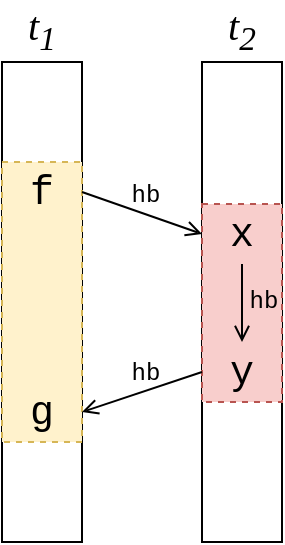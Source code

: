 <mxfile version="14.6.9" type="device"><diagram id="nWDK96b9d8Y619yire4l" name="Page-1"><mxGraphModel dx="677" dy="363" grid="1" gridSize="10" guides="1" tooltips="1" connect="1" arrows="1" fold="1" page="1" pageScale="1" pageWidth="827" pageHeight="1169" math="0" shadow="0"><root><mxCell id="0"/><mxCell id="1" parent="0"/><mxCell id="7hEN4Fof_jZikbnIlGbw-1" value="" style="rounded=0;whiteSpace=wrap;html=1;" parent="1" vertex="1"><mxGeometry x="210" y="140" width="40" height="240" as="geometry"/></mxCell><mxCell id="7hEN4Fof_jZikbnIlGbw-2" value="t&lt;span style=&quot;font-size: 20px&quot;&gt;&lt;sub&gt;1&lt;/sub&gt;&lt;/span&gt;" style="text;html=1;strokeColor=none;fillColor=none;align=center;verticalAlign=middle;whiteSpace=wrap;rounded=0;dashed=1;fontSize=20;fontFamily=Times New Roman;fontStyle=2" parent="1" vertex="1"><mxGeometry x="210" y="109" width="40" height="30" as="geometry"/></mxCell><mxCell id="7hEN4Fof_jZikbnIlGbw-3" value="" style="rounded=0;whiteSpace=wrap;html=1;fontFamily=Times New Roman;fontSize=20;fillColor=#fff2cc;strokeColor=#d6b656;dashed=1;" parent="1" vertex="1"><mxGeometry x="210" y="190" width="40" height="140" as="geometry"/></mxCell><mxCell id="7hEN4Fof_jZikbnIlGbw-12" style="rounded=0;orthogonalLoop=1;jettySize=auto;html=1;exitX=1;exitY=0.5;exitDx=0;exitDy=0;entryX=0;entryY=0.5;entryDx=0;entryDy=0;fontFamily=Courier New;fontSize=20;endArrow=open;endFill=0;" parent="1" source="7hEN4Fof_jZikbnIlGbw-4" target="7hEN4Fof_jZikbnIlGbw-10" edge="1"><mxGeometry relative="1" as="geometry"/></mxCell><mxCell id="7hEN4Fof_jZikbnIlGbw-4" value="f" style="text;html=1;strokeColor=none;fillColor=none;align=center;verticalAlign=middle;whiteSpace=wrap;rounded=0;dashed=1;fontSize=20;fontFamily=Courier New;fontStyle=0" parent="1" vertex="1"><mxGeometry x="210" y="190" width="40" height="30" as="geometry"/></mxCell><mxCell id="7hEN4Fof_jZikbnIlGbw-5" value="g" style="text;html=1;strokeColor=none;fillColor=none;align=center;verticalAlign=middle;whiteSpace=wrap;rounded=0;dashed=1;fontSize=20;fontFamily=Courier New;fontStyle=0" parent="1" vertex="1"><mxGeometry x="210" y="300" width="40" height="30" as="geometry"/></mxCell><mxCell id="7hEN4Fof_jZikbnIlGbw-7" value="" style="rounded=0;whiteSpace=wrap;html=1;" parent="1" vertex="1"><mxGeometry x="310" y="140" width="40" height="240" as="geometry"/></mxCell><mxCell id="7hEN4Fof_jZikbnIlGbw-8" value="&lt;span style=&quot;font-size: 20px&quot;&gt;t&lt;sub&gt;2&lt;/sub&gt;&lt;/span&gt;" style="text;html=1;strokeColor=none;fillColor=none;align=center;verticalAlign=middle;whiteSpace=wrap;rounded=0;dashed=1;fontSize=20;fontFamily=Times New Roman;fontStyle=2" parent="1" vertex="1"><mxGeometry x="310" y="109" width="40" height="30" as="geometry"/></mxCell><mxCell id="7hEN4Fof_jZikbnIlGbw-9" value="" style="rounded=0;whiteSpace=wrap;html=1;fontFamily=Times New Roman;fontSize=20;fillColor=#f8cecc;strokeColor=#b85450;dashed=1;" parent="1" vertex="1"><mxGeometry x="310" y="211" width="40" height="99" as="geometry"/></mxCell><mxCell id="7zfWHJbpBosIvUzv-Js--1" style="edgeStyle=orthogonalEdgeStyle;rounded=0;orthogonalLoop=1;jettySize=auto;html=1;exitX=0.5;exitY=1;exitDx=0;exitDy=0;entryX=0.5;entryY=0;entryDx=0;entryDy=0;endArrow=open;endFill=0;" parent="1" source="7hEN4Fof_jZikbnIlGbw-10" target="7hEN4Fof_jZikbnIlGbw-11" edge="1"><mxGeometry relative="1" as="geometry"/></mxCell><mxCell id="7hEN4Fof_jZikbnIlGbw-10" value="x" style="text;html=1;strokeColor=none;fillColor=none;align=center;verticalAlign=middle;whiteSpace=wrap;rounded=0;dashed=1;fontSize=20;fontFamily=Courier New;fontStyle=0" parent="1" vertex="1"><mxGeometry x="310" y="211" width="40" height="30" as="geometry"/></mxCell><mxCell id="7hEN4Fof_jZikbnIlGbw-14" style="edgeStyle=none;rounded=0;orthogonalLoop=1;jettySize=auto;html=1;exitX=0;exitY=0.5;exitDx=0;exitDy=0;entryX=1;entryY=0.5;entryDx=0;entryDy=0;fontFamily=Courier New;fontSize=12;endArrow=open;endFill=0;" parent="1" source="7hEN4Fof_jZikbnIlGbw-11" target="7hEN4Fof_jZikbnIlGbw-5" edge="1"><mxGeometry relative="1" as="geometry"/></mxCell><mxCell id="7hEN4Fof_jZikbnIlGbw-11" value="y" style="text;html=1;strokeColor=none;fillColor=none;align=center;verticalAlign=middle;whiteSpace=wrap;rounded=0;dashed=1;fontSize=20;fontFamily=Courier New;fontStyle=0" parent="1" vertex="1"><mxGeometry x="310" y="280" width="40" height="30" as="geometry"/></mxCell><mxCell id="7hEN4Fof_jZikbnIlGbw-13" value="hb" style="text;html=1;strokeColor=none;fillColor=none;align=center;verticalAlign=middle;whiteSpace=wrap;rounded=0;dashed=1;fontFamily=Courier New;fontSize=12;rotation=0;" parent="1" vertex="1"><mxGeometry x="262" y="197" width="40" height="20" as="geometry"/></mxCell><mxCell id="7hEN4Fof_jZikbnIlGbw-15" value="hb" style="text;html=1;strokeColor=none;fillColor=none;align=center;verticalAlign=middle;whiteSpace=wrap;rounded=0;dashed=1;fontFamily=Courier New;fontSize=12;rotation=0;" parent="1" vertex="1"><mxGeometry x="262" y="286" width="40" height="20" as="geometry"/></mxCell><mxCell id="7zfWHJbpBosIvUzv-Js--2" value="hb" style="text;html=1;strokeColor=none;fillColor=none;align=center;verticalAlign=middle;whiteSpace=wrap;rounded=0;dashed=1;fontFamily=Courier New;fontSize=12;rotation=0;" parent="1" vertex="1"><mxGeometry x="336" y="250" width="10" height="20" as="geometry"/></mxCell></root></mxGraphModel></diagram></mxfile>